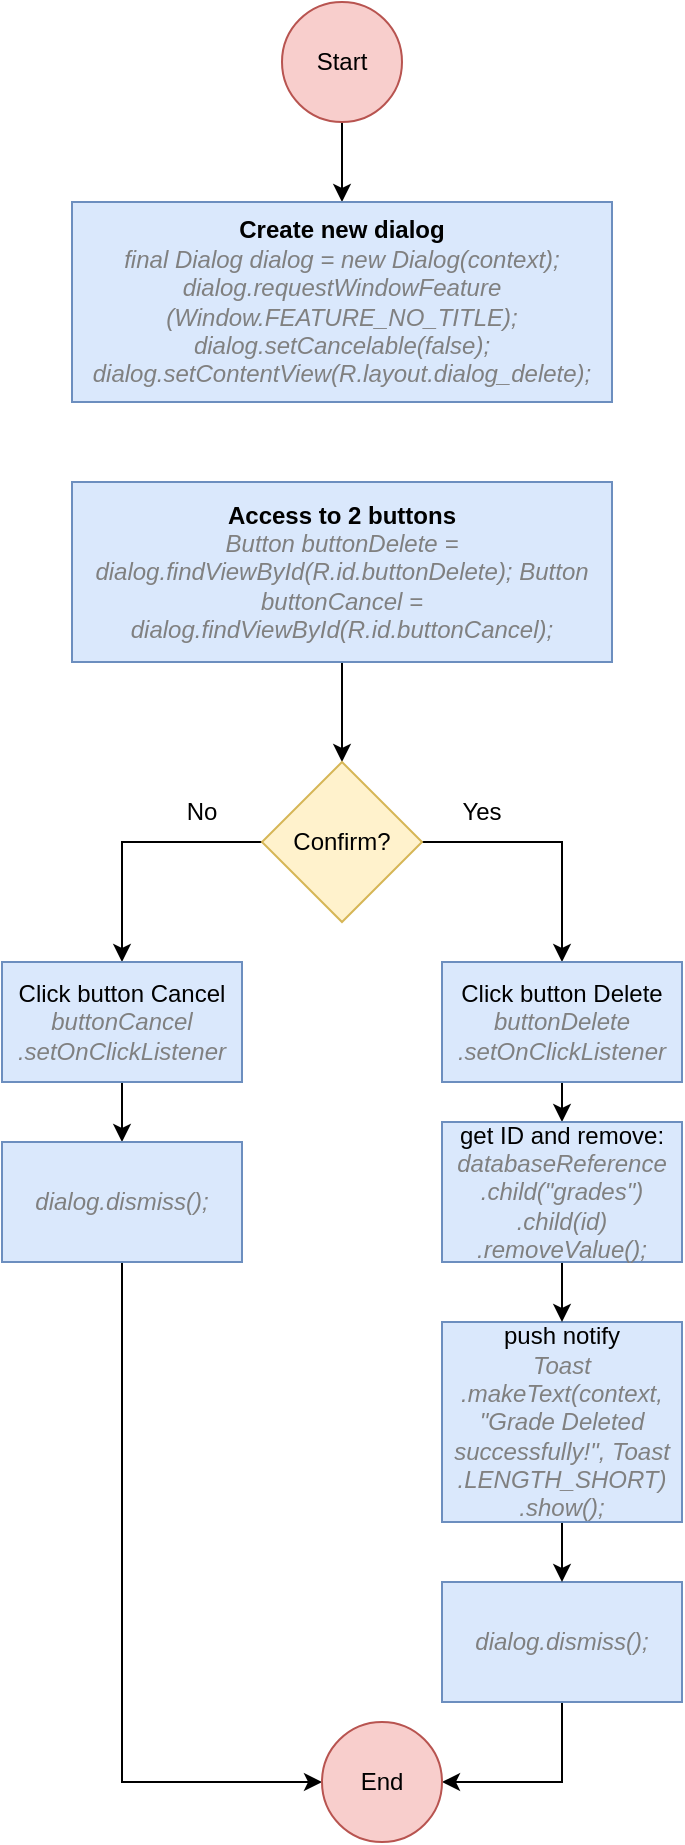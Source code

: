 <mxfile version="24.2.1" type="device">
  <diagram id="C5RBs43oDa-KdzZeNtuy" name="Page-1">
    <mxGraphModel dx="590" dy="1023" grid="1" gridSize="10" guides="1" tooltips="1" connect="1" arrows="1" fold="1" page="1" pageScale="1" pageWidth="827" pageHeight="1169" math="0" shadow="0">
      <root>
        <mxCell id="WIyWlLk6GJQsqaUBKTNV-0" />
        <mxCell id="WIyWlLk6GJQsqaUBKTNV-1" parent="WIyWlLk6GJQsqaUBKTNV-0" />
        <mxCell id="BRk2w6dbmRDy-VxmWQXJ-3" style="edgeStyle=orthogonalEdgeStyle;rounded=0;orthogonalLoop=1;jettySize=auto;html=1;exitX=0.5;exitY=1;exitDx=0;exitDy=0;" edge="1" parent="WIyWlLk6GJQsqaUBKTNV-1" source="BRk2w6dbmRDy-VxmWQXJ-0" target="BRk2w6dbmRDy-VxmWQXJ-1">
          <mxGeometry relative="1" as="geometry" />
        </mxCell>
        <mxCell id="BRk2w6dbmRDy-VxmWQXJ-0" value="Start" style="ellipse;whiteSpace=wrap;html=1;aspect=fixed;fillColor=#f8cecc;strokeColor=#b85450;" vertex="1" parent="WIyWlLk6GJQsqaUBKTNV-1">
          <mxGeometry x="200" y="40" width="60" height="60" as="geometry" />
        </mxCell>
        <mxCell id="BRk2w6dbmRDy-VxmWQXJ-1" value="&lt;b&gt;Create new dialog&lt;/b&gt;&lt;div style=&quot;line-height: 120%;&quot;&gt;&lt;font color=&quot;#808080&quot;&gt;&lt;i&gt;final Dialog dialog = new Dialog(context); dialog.requestWindowFeature&lt;/i&gt;&lt;/font&gt;&lt;/div&gt;&lt;div style=&quot;line-height: 120%;&quot;&gt;&lt;font color=&quot;#808080&quot;&gt;&lt;i&gt;(Window.FEATURE_NO_TITLE); dialog.setCancelable(false); dialog.setContentView(R.layout.dialog_delete);&lt;/i&gt;&lt;/font&gt;&lt;br&gt;&lt;/div&gt;" style="rounded=0;whiteSpace=wrap;html=1;fillColor=#dae8fc;strokeColor=#6c8ebf;" vertex="1" parent="WIyWlLk6GJQsqaUBKTNV-1">
          <mxGeometry x="95" y="140" width="270" height="100" as="geometry" />
        </mxCell>
        <mxCell id="BRk2w6dbmRDy-VxmWQXJ-7" style="edgeStyle=orthogonalEdgeStyle;rounded=0;orthogonalLoop=1;jettySize=auto;html=1;exitX=0.5;exitY=1;exitDx=0;exitDy=0;entryX=0.5;entryY=0;entryDx=0;entryDy=0;" edge="1" parent="WIyWlLk6GJQsqaUBKTNV-1" source="BRk2w6dbmRDy-VxmWQXJ-4" target="BRk2w6dbmRDy-VxmWQXJ-6">
          <mxGeometry relative="1" as="geometry" />
        </mxCell>
        <mxCell id="BRk2w6dbmRDy-VxmWQXJ-4" value="&lt;b&gt;Access to 2 buttons&lt;/b&gt;&lt;div&gt;&lt;font color=&quot;#808080&quot;&gt;&lt;i&gt;Button buttonDelete = dialog.findViewById(R.id.buttonDelete); Button buttonCancel = dialog.findViewById(R.id.buttonCancel);&lt;/i&gt;&lt;/font&gt;&lt;br&gt;&lt;/div&gt;" style="rounded=0;whiteSpace=wrap;html=1;fillColor=#dae8fc;strokeColor=#6c8ebf;" vertex="1" parent="WIyWlLk6GJQsqaUBKTNV-1">
          <mxGeometry x="95" y="280" width="270" height="90" as="geometry" />
        </mxCell>
        <mxCell id="BRk2w6dbmRDy-VxmWQXJ-10" style="edgeStyle=orthogonalEdgeStyle;rounded=0;orthogonalLoop=1;jettySize=auto;html=1;exitX=1;exitY=0.5;exitDx=0;exitDy=0;entryX=0.5;entryY=0;entryDx=0;entryDy=0;" edge="1" parent="WIyWlLk6GJQsqaUBKTNV-1" source="BRk2w6dbmRDy-VxmWQXJ-6" target="BRk2w6dbmRDy-VxmWQXJ-8">
          <mxGeometry relative="1" as="geometry" />
        </mxCell>
        <mxCell id="BRk2w6dbmRDy-VxmWQXJ-11" style="edgeStyle=orthogonalEdgeStyle;rounded=0;orthogonalLoop=1;jettySize=auto;html=1;exitX=0;exitY=0.5;exitDx=0;exitDy=0;entryX=0.5;entryY=0;entryDx=0;entryDy=0;" edge="1" parent="WIyWlLk6GJQsqaUBKTNV-1" source="BRk2w6dbmRDy-VxmWQXJ-6" target="BRk2w6dbmRDy-VxmWQXJ-9">
          <mxGeometry relative="1" as="geometry" />
        </mxCell>
        <mxCell id="BRk2w6dbmRDy-VxmWQXJ-6" value="Confirm?" style="rhombus;whiteSpace=wrap;html=1;fillColor=#fff2cc;strokeColor=#d6b656;" vertex="1" parent="WIyWlLk6GJQsqaUBKTNV-1">
          <mxGeometry x="190" y="420" width="80" height="80" as="geometry" />
        </mxCell>
        <mxCell id="BRk2w6dbmRDy-VxmWQXJ-19" style="edgeStyle=orthogonalEdgeStyle;rounded=0;orthogonalLoop=1;jettySize=auto;html=1;exitX=0.5;exitY=1;exitDx=0;exitDy=0;entryX=0.5;entryY=0;entryDx=0;entryDy=0;" edge="1" parent="WIyWlLk6GJQsqaUBKTNV-1" source="BRk2w6dbmRDy-VxmWQXJ-8" target="BRk2w6dbmRDy-VxmWQXJ-17">
          <mxGeometry relative="1" as="geometry" />
        </mxCell>
        <mxCell id="BRk2w6dbmRDy-VxmWQXJ-8" value="Click button Delete &lt;font color=&quot;#808080&quot;&gt;&lt;i&gt;buttonDelete .setOnClickListener&lt;/i&gt;&lt;/font&gt;" style="rounded=0;whiteSpace=wrap;html=1;fillColor=#dae8fc;strokeColor=#6c8ebf;" vertex="1" parent="WIyWlLk6GJQsqaUBKTNV-1">
          <mxGeometry x="280" y="520" width="120" height="60" as="geometry" />
        </mxCell>
        <mxCell id="BRk2w6dbmRDy-VxmWQXJ-18" style="edgeStyle=orthogonalEdgeStyle;rounded=0;orthogonalLoop=1;jettySize=auto;html=1;exitX=0.5;exitY=1;exitDx=0;exitDy=0;entryX=0.5;entryY=0;entryDx=0;entryDy=0;" edge="1" parent="WIyWlLk6GJQsqaUBKTNV-1" source="BRk2w6dbmRDy-VxmWQXJ-9" target="BRk2w6dbmRDy-VxmWQXJ-14">
          <mxGeometry relative="1" as="geometry" />
        </mxCell>
        <mxCell id="BRk2w6dbmRDy-VxmWQXJ-9" value="Click button Cancel&lt;div&gt;&lt;font color=&quot;#808080&quot;&gt;&lt;i style=&quot;&quot;&gt;buttonCancel&lt;/i&gt;&lt;/font&gt;&lt;/div&gt;&lt;div&gt;&lt;font color=&quot;#808080&quot;&gt;&lt;i style=&quot;&quot;&gt;.setOnClickListener&lt;/i&gt;&lt;/font&gt;&lt;br&gt;&lt;/div&gt;" style="rounded=0;whiteSpace=wrap;html=1;fillColor=#dae8fc;strokeColor=#6c8ebf;" vertex="1" parent="WIyWlLk6GJQsqaUBKTNV-1">
          <mxGeometry x="60" y="520" width="120" height="60" as="geometry" />
        </mxCell>
        <mxCell id="BRk2w6dbmRDy-VxmWQXJ-12" value="Yes" style="text;html=1;align=center;verticalAlign=middle;whiteSpace=wrap;rounded=0;" vertex="1" parent="WIyWlLk6GJQsqaUBKTNV-1">
          <mxGeometry x="270" y="430" width="60" height="30" as="geometry" />
        </mxCell>
        <mxCell id="BRk2w6dbmRDy-VxmWQXJ-13" value="No" style="text;html=1;align=center;verticalAlign=middle;whiteSpace=wrap;rounded=0;" vertex="1" parent="WIyWlLk6GJQsqaUBKTNV-1">
          <mxGeometry x="130" y="430" width="60" height="30" as="geometry" />
        </mxCell>
        <mxCell id="BRk2w6dbmRDy-VxmWQXJ-27" style="edgeStyle=orthogonalEdgeStyle;rounded=0;orthogonalLoop=1;jettySize=auto;html=1;exitX=0.5;exitY=1;exitDx=0;exitDy=0;entryX=0;entryY=0.5;entryDx=0;entryDy=0;" edge="1" parent="WIyWlLk6GJQsqaUBKTNV-1" source="BRk2w6dbmRDy-VxmWQXJ-14" target="BRk2w6dbmRDy-VxmWQXJ-23">
          <mxGeometry relative="1" as="geometry" />
        </mxCell>
        <mxCell id="BRk2w6dbmRDy-VxmWQXJ-14" value="&lt;div&gt;&lt;font color=&quot;#808080&quot;&gt;&lt;i&gt;dialog.dismiss();&lt;/i&gt;&lt;/font&gt;&lt;br&gt;&lt;/div&gt;" style="rounded=0;whiteSpace=wrap;html=1;fillColor=#dae8fc;strokeColor=#6c8ebf;" vertex="1" parent="WIyWlLk6GJQsqaUBKTNV-1">
          <mxGeometry x="60" y="610" width="120" height="60" as="geometry" />
        </mxCell>
        <mxCell id="BRk2w6dbmRDy-VxmWQXJ-26" style="edgeStyle=orthogonalEdgeStyle;rounded=0;orthogonalLoop=1;jettySize=auto;html=1;exitX=0.5;exitY=1;exitDx=0;exitDy=0;entryX=1;entryY=0.5;entryDx=0;entryDy=0;" edge="1" parent="WIyWlLk6GJQsqaUBKTNV-1" source="BRk2w6dbmRDy-VxmWQXJ-15" target="BRk2w6dbmRDy-VxmWQXJ-23">
          <mxGeometry relative="1" as="geometry" />
        </mxCell>
        <mxCell id="BRk2w6dbmRDy-VxmWQXJ-15" value="&lt;div&gt;&lt;font color=&quot;#808080&quot;&gt;&lt;i&gt;dialog.dismiss();&lt;/i&gt;&lt;/font&gt;&lt;br&gt;&lt;/div&gt;" style="rounded=0;whiteSpace=wrap;html=1;fillColor=#dae8fc;strokeColor=#6c8ebf;" vertex="1" parent="WIyWlLk6GJQsqaUBKTNV-1">
          <mxGeometry x="280" y="830" width="120" height="60" as="geometry" />
        </mxCell>
        <mxCell id="BRk2w6dbmRDy-VxmWQXJ-21" style="edgeStyle=orthogonalEdgeStyle;rounded=0;orthogonalLoop=1;jettySize=auto;html=1;exitX=0.5;exitY=1;exitDx=0;exitDy=0;entryX=0.5;entryY=0;entryDx=0;entryDy=0;" edge="1" parent="WIyWlLk6GJQsqaUBKTNV-1" source="BRk2w6dbmRDy-VxmWQXJ-16" target="BRk2w6dbmRDy-VxmWQXJ-15">
          <mxGeometry relative="1" as="geometry" />
        </mxCell>
        <mxCell id="BRk2w6dbmRDy-VxmWQXJ-16" value="&lt;div&gt;push notify&lt;/div&gt;&lt;div&gt;&lt;i&gt;&lt;font color=&quot;#808080&quot;&gt;Toast&lt;/font&gt;&lt;/i&gt;&lt;/div&gt;&lt;div&gt;&lt;i&gt;&lt;font color=&quot;#808080&quot;&gt;.makeText(context, &quot;Grade Deleted successfully!&quot;, Toast&lt;/font&gt;&lt;/i&gt;&lt;/div&gt;&lt;div&gt;&lt;i&gt;&lt;font color=&quot;#808080&quot;&gt;.LENGTH_SHORT)&lt;/font&gt;&lt;/i&gt;&lt;/div&gt;&lt;div&gt;&lt;i&gt;&lt;font color=&quot;#808080&quot;&gt;.show();&lt;/font&gt;&lt;/i&gt;&lt;br&gt;&lt;/div&gt;" style="rounded=0;whiteSpace=wrap;html=1;fillColor=#dae8fc;strokeColor=#6c8ebf;" vertex="1" parent="WIyWlLk6GJQsqaUBKTNV-1">
          <mxGeometry x="280" y="700" width="120" height="100" as="geometry" />
        </mxCell>
        <mxCell id="BRk2w6dbmRDy-VxmWQXJ-20" style="edgeStyle=orthogonalEdgeStyle;rounded=0;orthogonalLoop=1;jettySize=auto;html=1;exitX=0.5;exitY=1;exitDx=0;exitDy=0;" edge="1" parent="WIyWlLk6GJQsqaUBKTNV-1" source="BRk2w6dbmRDy-VxmWQXJ-17" target="BRk2w6dbmRDy-VxmWQXJ-16">
          <mxGeometry relative="1" as="geometry" />
        </mxCell>
        <mxCell id="BRk2w6dbmRDy-VxmWQXJ-17" value="&lt;div&gt;get ID and remove:&lt;/div&gt;&lt;div&gt;&lt;font color=&quot;#808080&quot;&gt;&lt;i&gt;databaseReference&lt;/i&gt;&lt;/font&gt;&lt;/div&gt;&lt;div&gt;&lt;font color=&quot;#808080&quot;&gt;&lt;i&gt;.child(&quot;grades&quot;)&lt;/i&gt;&lt;/font&gt;&lt;/div&gt;&lt;div&gt;&lt;font color=&quot;#808080&quot;&gt;&lt;i&gt;.child(id)&lt;/i&gt;&lt;/font&gt;&lt;/div&gt;&lt;div&gt;&lt;font color=&quot;#808080&quot;&gt;&lt;i&gt;.removeValue();&lt;/i&gt;&lt;/font&gt;&lt;br&gt;&lt;/div&gt;" style="rounded=0;whiteSpace=wrap;html=1;fillColor=#dae8fc;strokeColor=#6c8ebf;" vertex="1" parent="WIyWlLk6GJQsqaUBKTNV-1">
          <mxGeometry x="280" y="600" width="120" height="70" as="geometry" />
        </mxCell>
        <mxCell id="BRk2w6dbmRDy-VxmWQXJ-23" value="End" style="ellipse;whiteSpace=wrap;html=1;aspect=fixed;fillColor=#f8cecc;strokeColor=#b85450;" vertex="1" parent="WIyWlLk6GJQsqaUBKTNV-1">
          <mxGeometry x="220" y="900" width="60" height="60" as="geometry" />
        </mxCell>
      </root>
    </mxGraphModel>
  </diagram>
</mxfile>
